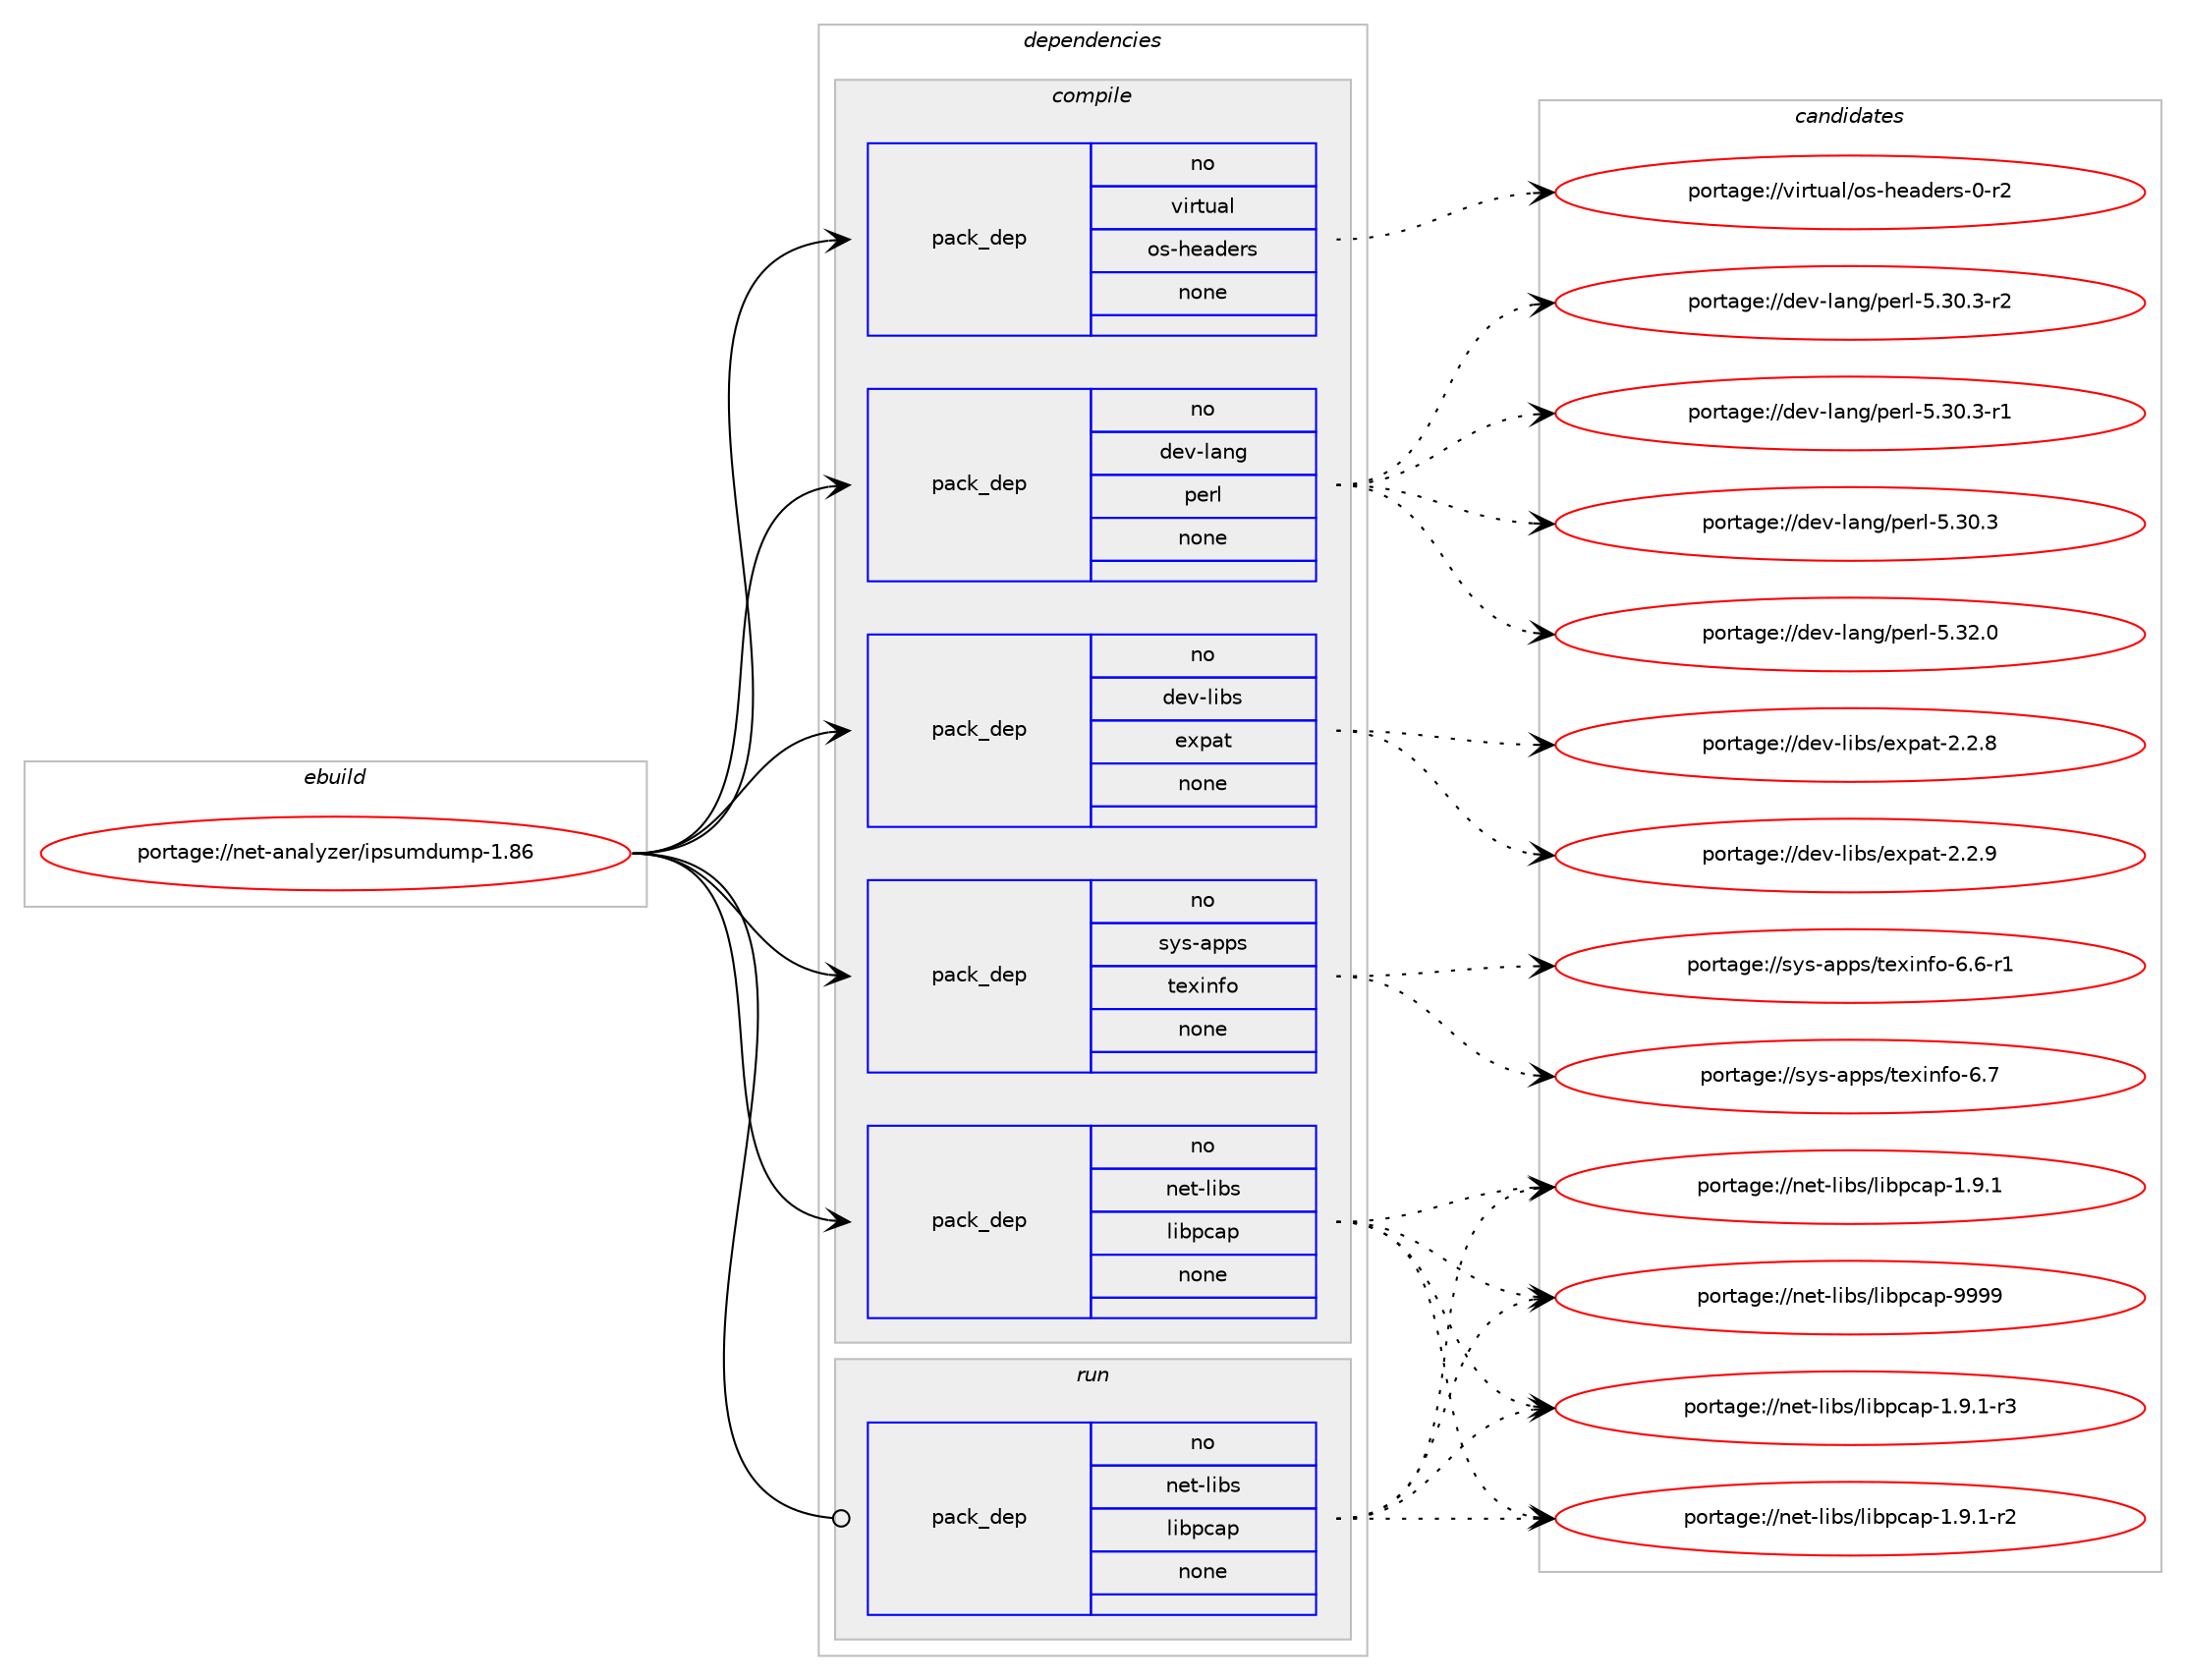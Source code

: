digraph prolog {

# *************
# Graph options
# *************

newrank=true;
concentrate=true;
compound=true;
graph [rankdir=LR,fontname=Helvetica,fontsize=10,ranksep=1.5];#, ranksep=2.5, nodesep=0.2];
edge  [arrowhead=vee];
node  [fontname=Helvetica,fontsize=10];

# **********
# The ebuild
# **********

subgraph cluster_leftcol {
color=gray;
rank=same;
label=<<i>ebuild</i>>;
id [label="portage://net-analyzer/ipsumdump-1.86", color=red, width=4, href="../net-analyzer/ipsumdump-1.86.svg"];
}

# ****************
# The dependencies
# ****************

subgraph cluster_midcol {
color=gray;
label=<<i>dependencies</i>>;
subgraph cluster_compile {
fillcolor="#eeeeee";
style=filled;
label=<<i>compile</i>>;
subgraph pack4322 {
dependency5331 [label=<<TABLE BORDER="0" CELLBORDER="1" CELLSPACING="0" CELLPADDING="4" WIDTH="220"><TR><TD ROWSPAN="6" CELLPADDING="30">pack_dep</TD></TR><TR><TD WIDTH="110">no</TD></TR><TR><TD>dev-lang</TD></TR><TR><TD>perl</TD></TR><TR><TD>none</TD></TR><TR><TD></TD></TR></TABLE>>, shape=none, color=blue];
}
id:e -> dependency5331:w [weight=20,style="solid",arrowhead="vee"];
subgraph pack4323 {
dependency5332 [label=<<TABLE BORDER="0" CELLBORDER="1" CELLSPACING="0" CELLPADDING="4" WIDTH="220"><TR><TD ROWSPAN="6" CELLPADDING="30">pack_dep</TD></TR><TR><TD WIDTH="110">no</TD></TR><TR><TD>dev-libs</TD></TR><TR><TD>expat</TD></TR><TR><TD>none</TD></TR><TR><TD></TD></TR></TABLE>>, shape=none, color=blue];
}
id:e -> dependency5332:w [weight=20,style="solid",arrowhead="vee"];
subgraph pack4324 {
dependency5333 [label=<<TABLE BORDER="0" CELLBORDER="1" CELLSPACING="0" CELLPADDING="4" WIDTH="220"><TR><TD ROWSPAN="6" CELLPADDING="30">pack_dep</TD></TR><TR><TD WIDTH="110">no</TD></TR><TR><TD>net-libs</TD></TR><TR><TD>libpcap</TD></TR><TR><TD>none</TD></TR><TR><TD></TD></TR></TABLE>>, shape=none, color=blue];
}
id:e -> dependency5333:w [weight=20,style="solid",arrowhead="vee"];
subgraph pack4325 {
dependency5334 [label=<<TABLE BORDER="0" CELLBORDER="1" CELLSPACING="0" CELLPADDING="4" WIDTH="220"><TR><TD ROWSPAN="6" CELLPADDING="30">pack_dep</TD></TR><TR><TD WIDTH="110">no</TD></TR><TR><TD>sys-apps</TD></TR><TR><TD>texinfo</TD></TR><TR><TD>none</TD></TR><TR><TD></TD></TR></TABLE>>, shape=none, color=blue];
}
id:e -> dependency5334:w [weight=20,style="solid",arrowhead="vee"];
subgraph pack4326 {
dependency5335 [label=<<TABLE BORDER="0" CELLBORDER="1" CELLSPACING="0" CELLPADDING="4" WIDTH="220"><TR><TD ROWSPAN="6" CELLPADDING="30">pack_dep</TD></TR><TR><TD WIDTH="110">no</TD></TR><TR><TD>virtual</TD></TR><TR><TD>os-headers</TD></TR><TR><TD>none</TD></TR><TR><TD></TD></TR></TABLE>>, shape=none, color=blue];
}
id:e -> dependency5335:w [weight=20,style="solid",arrowhead="vee"];
}
subgraph cluster_compileandrun {
fillcolor="#eeeeee";
style=filled;
label=<<i>compile and run</i>>;
}
subgraph cluster_run {
fillcolor="#eeeeee";
style=filled;
label=<<i>run</i>>;
subgraph pack4327 {
dependency5336 [label=<<TABLE BORDER="0" CELLBORDER="1" CELLSPACING="0" CELLPADDING="4" WIDTH="220"><TR><TD ROWSPAN="6" CELLPADDING="30">pack_dep</TD></TR><TR><TD WIDTH="110">no</TD></TR><TR><TD>net-libs</TD></TR><TR><TD>libpcap</TD></TR><TR><TD>none</TD></TR><TR><TD></TD></TR></TABLE>>, shape=none, color=blue];
}
id:e -> dependency5336:w [weight=20,style="solid",arrowhead="odot"];
}
}

# **************
# The candidates
# **************

subgraph cluster_choices {
rank=same;
color=gray;
label=<<i>candidates</i>>;

subgraph choice4322 {
color=black;
nodesep=1;
choice10010111845108971101034711210111410845534651504648 [label="portage://dev-lang/perl-5.32.0", color=red, width=4,href="../dev-lang/perl-5.32.0.svg"];
choice100101118451089711010347112101114108455346514846514511450 [label="portage://dev-lang/perl-5.30.3-r2", color=red, width=4,href="../dev-lang/perl-5.30.3-r2.svg"];
choice100101118451089711010347112101114108455346514846514511449 [label="portage://dev-lang/perl-5.30.3-r1", color=red, width=4,href="../dev-lang/perl-5.30.3-r1.svg"];
choice10010111845108971101034711210111410845534651484651 [label="portage://dev-lang/perl-5.30.3", color=red, width=4,href="../dev-lang/perl-5.30.3.svg"];
dependency5331:e -> choice10010111845108971101034711210111410845534651504648:w [style=dotted,weight="100"];
dependency5331:e -> choice100101118451089711010347112101114108455346514846514511450:w [style=dotted,weight="100"];
dependency5331:e -> choice100101118451089711010347112101114108455346514846514511449:w [style=dotted,weight="100"];
dependency5331:e -> choice10010111845108971101034711210111410845534651484651:w [style=dotted,weight="100"];
}
subgraph choice4323 {
color=black;
nodesep=1;
choice10010111845108105981154710112011297116455046504657 [label="portage://dev-libs/expat-2.2.9", color=red, width=4,href="../dev-libs/expat-2.2.9.svg"];
choice10010111845108105981154710112011297116455046504656 [label="portage://dev-libs/expat-2.2.8", color=red, width=4,href="../dev-libs/expat-2.2.8.svg"];
dependency5332:e -> choice10010111845108105981154710112011297116455046504657:w [style=dotted,weight="100"];
dependency5332:e -> choice10010111845108105981154710112011297116455046504656:w [style=dotted,weight="100"];
}
subgraph choice4324 {
color=black;
nodesep=1;
choice1101011164510810598115471081059811299971124557575757 [label="portage://net-libs/libpcap-9999", color=red, width=4,href="../net-libs/libpcap-9999.svg"];
choice1101011164510810598115471081059811299971124549465746494511451 [label="portage://net-libs/libpcap-1.9.1-r3", color=red, width=4,href="../net-libs/libpcap-1.9.1-r3.svg"];
choice1101011164510810598115471081059811299971124549465746494511450 [label="portage://net-libs/libpcap-1.9.1-r2", color=red, width=4,href="../net-libs/libpcap-1.9.1-r2.svg"];
choice110101116451081059811547108105981129997112454946574649 [label="portage://net-libs/libpcap-1.9.1", color=red, width=4,href="../net-libs/libpcap-1.9.1.svg"];
dependency5333:e -> choice1101011164510810598115471081059811299971124557575757:w [style=dotted,weight="100"];
dependency5333:e -> choice1101011164510810598115471081059811299971124549465746494511451:w [style=dotted,weight="100"];
dependency5333:e -> choice1101011164510810598115471081059811299971124549465746494511450:w [style=dotted,weight="100"];
dependency5333:e -> choice110101116451081059811547108105981129997112454946574649:w [style=dotted,weight="100"];
}
subgraph choice4325 {
color=black;
nodesep=1;
choice11512111545971121121154711610112010511010211145544655 [label="portage://sys-apps/texinfo-6.7", color=red, width=4,href="../sys-apps/texinfo-6.7.svg"];
choice115121115459711211211547116101120105110102111455446544511449 [label="portage://sys-apps/texinfo-6.6-r1", color=red, width=4,href="../sys-apps/texinfo-6.6-r1.svg"];
dependency5334:e -> choice11512111545971121121154711610112010511010211145544655:w [style=dotted,weight="100"];
dependency5334:e -> choice115121115459711211211547116101120105110102111455446544511449:w [style=dotted,weight="100"];
}
subgraph choice4326 {
color=black;
nodesep=1;
choice1181051141161179710847111115451041019710010111411545484511450 [label="portage://virtual/os-headers-0-r2", color=red, width=4,href="../virtual/os-headers-0-r2.svg"];
dependency5335:e -> choice1181051141161179710847111115451041019710010111411545484511450:w [style=dotted,weight="100"];
}
subgraph choice4327 {
color=black;
nodesep=1;
choice1101011164510810598115471081059811299971124557575757 [label="portage://net-libs/libpcap-9999", color=red, width=4,href="../net-libs/libpcap-9999.svg"];
choice1101011164510810598115471081059811299971124549465746494511451 [label="portage://net-libs/libpcap-1.9.1-r3", color=red, width=4,href="../net-libs/libpcap-1.9.1-r3.svg"];
choice1101011164510810598115471081059811299971124549465746494511450 [label="portage://net-libs/libpcap-1.9.1-r2", color=red, width=4,href="../net-libs/libpcap-1.9.1-r2.svg"];
choice110101116451081059811547108105981129997112454946574649 [label="portage://net-libs/libpcap-1.9.1", color=red, width=4,href="../net-libs/libpcap-1.9.1.svg"];
dependency5336:e -> choice1101011164510810598115471081059811299971124557575757:w [style=dotted,weight="100"];
dependency5336:e -> choice1101011164510810598115471081059811299971124549465746494511451:w [style=dotted,weight="100"];
dependency5336:e -> choice1101011164510810598115471081059811299971124549465746494511450:w [style=dotted,weight="100"];
dependency5336:e -> choice110101116451081059811547108105981129997112454946574649:w [style=dotted,weight="100"];
}
}

}
